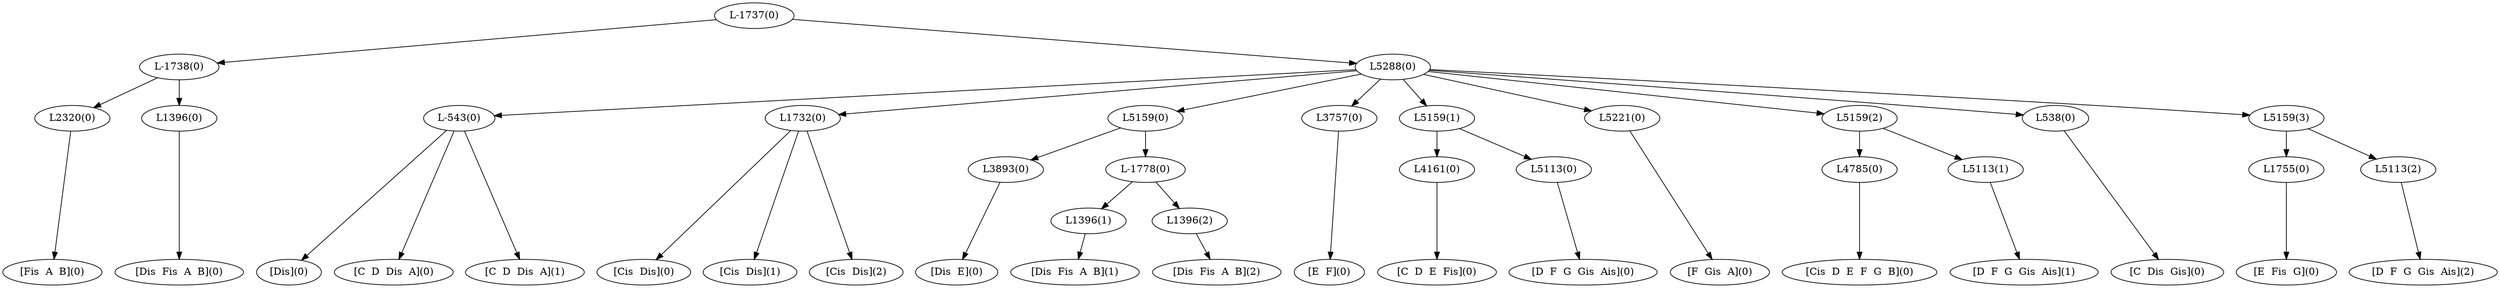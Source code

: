 digraph sample{
"L2320(0)"->"[Fis  A  B](0)"
"L1396(0)"->"[Dis  Fis  A  B](0)"
"L-1738(0)"->"L2320(0)"
"L-1738(0)"->"L1396(0)"
"L-543(0)"->"[Dis](0)"
"L-543(0)"->"[C  D  Dis  A](0)"
"L-543(0)"->"[C  D  Dis  A](1)"
"L1732(0)"->"[Cis  Dis](0)"
"L1732(0)"->"[Cis  Dis](1)"
"L1732(0)"->"[Cis  Dis](2)"
"L3893(0)"->"[Dis  E](0)"
"L1396(1)"->"[Dis  Fis  A  B](1)"
"L1396(2)"->"[Dis  Fis  A  B](2)"
"L-1778(0)"->"L1396(1)"
"L-1778(0)"->"L1396(2)"
"L5159(0)"->"L3893(0)"
"L5159(0)"->"L-1778(0)"
"L3757(0)"->"[E  F](0)"
"L4161(0)"->"[C  D  E  Fis](0)"
"L5113(0)"->"[D  F  G  Gis  Ais](0)"
"L5159(1)"->"L4161(0)"
"L5159(1)"->"L5113(0)"
"L5221(0)"->"[F  Gis  A](0)"
"L4785(0)"->"[Cis  D  E  F  G  B](0)"
"L5113(1)"->"[D  F  G  Gis  Ais](1)"
"L5159(2)"->"L4785(0)"
"L5159(2)"->"L5113(1)"
"L538(0)"->"[C  Dis  Gis](0)"
"L1755(0)"->"[E  Fis  G](0)"
"L5113(2)"->"[D  F  G  Gis  Ais](2)"
"L5159(3)"->"L1755(0)"
"L5159(3)"->"L5113(2)"
"L5288(0)"->"L-543(0)"
"L5288(0)"->"L1732(0)"
"L5288(0)"->"L5159(0)"
"L5288(0)"->"L3757(0)"
"L5288(0)"->"L5159(1)"
"L5288(0)"->"L5221(0)"
"L5288(0)"->"L5159(2)"
"L5288(0)"->"L538(0)"
"L5288(0)"->"L5159(3)"
"L-1737(0)"->"L-1738(0)"
"L-1737(0)"->"L5288(0)"
{rank = min; "L-1737(0)"}
{rank = same; "L-1738(0)"; "L5288(0)";}
{rank = same; "L2320(0)"; "L1396(0)"; "L-543(0)"; "L1732(0)"; "L5159(0)"; "L3757(0)"; "L5159(1)"; "L5221(0)"; "L5159(2)"; "L538(0)"; "L5159(3)";}
{rank = same; "L3893(0)"; "L-1778(0)"; "L4161(0)"; "L5113(0)"; "L4785(0)"; "L5113(1)"; "L1755(0)"; "L5113(2)";}
{rank = same; "L1396(1)"; "L1396(2)";}
{rank = max; "[C  D  Dis  A](0)"; "[C  D  Dis  A](1)"; "[C  D  E  Fis](0)"; "[C  Dis  Gis](0)"; "[Cis  D  E  F  G  B](0)"; "[Cis  Dis](0)"; "[Cis  Dis](1)"; "[Cis  Dis](2)"; "[D  F  G  Gis  Ais](0)"; "[D  F  G  Gis  Ais](1)"; "[D  F  G  Gis  Ais](2)"; "[Dis  E](0)"; "[Dis  Fis  A  B](0)"; "[Dis  Fis  A  B](1)"; "[Dis  Fis  A  B](2)"; "[Dis](0)"; "[E  F](0)"; "[E  Fis  G](0)"; "[F  Gis  A](0)"; "[Fis  A  B](0)";}
}